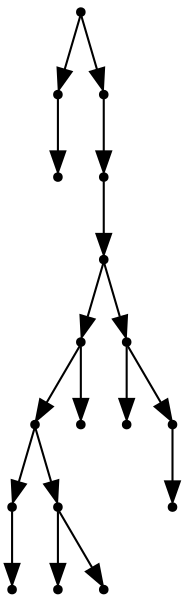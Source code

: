digraph {
  17 [shape=point];
  1 [shape=point];
  0 [shape=point];
  16 [shape=point];
  15 [shape=point];
  14 [shape=point];
  9 [shape=point];
  7 [shape=point];
  3 [shape=point];
  2 [shape=point];
  6 [shape=point];
  4 [shape=point];
  5 [shape=point];
  8 [shape=point];
  13 [shape=point];
  10 [shape=point];
  12 [shape=point];
  11 [shape=point];
17 -> 1;
1 -> 0;
17 -> 16;
16 -> 15;
15 -> 14;
14 -> 9;
9 -> 7;
7 -> 3;
3 -> 2;
7 -> 6;
6 -> 4;
6 -> 5;
9 -> 8;
14 -> 13;
13 -> 10;
13 -> 12;
12 -> 11;
}
